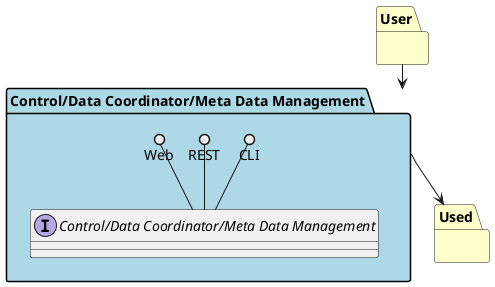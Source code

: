 @startuml

package "User" #ffffcc {

}

package "Used" #ffffcc {

}

package "Control/Data Coordinator/Meta Data Management" #lightblue {

    interface "Control/Data Coordinator/Meta Data Management" {
    }

    CLI ()-- "Control/Data Coordinator/Meta Data Management"
    REST ()-- "Control/Data Coordinator/Meta Data Management"
    Web ()-- "Control/Data Coordinator/Meta Data Management"
}

User --> "Control/Data Coordinator/Meta Data Management"
"Control/Data Coordinator/Meta Data Management" --> Used

@enduml
